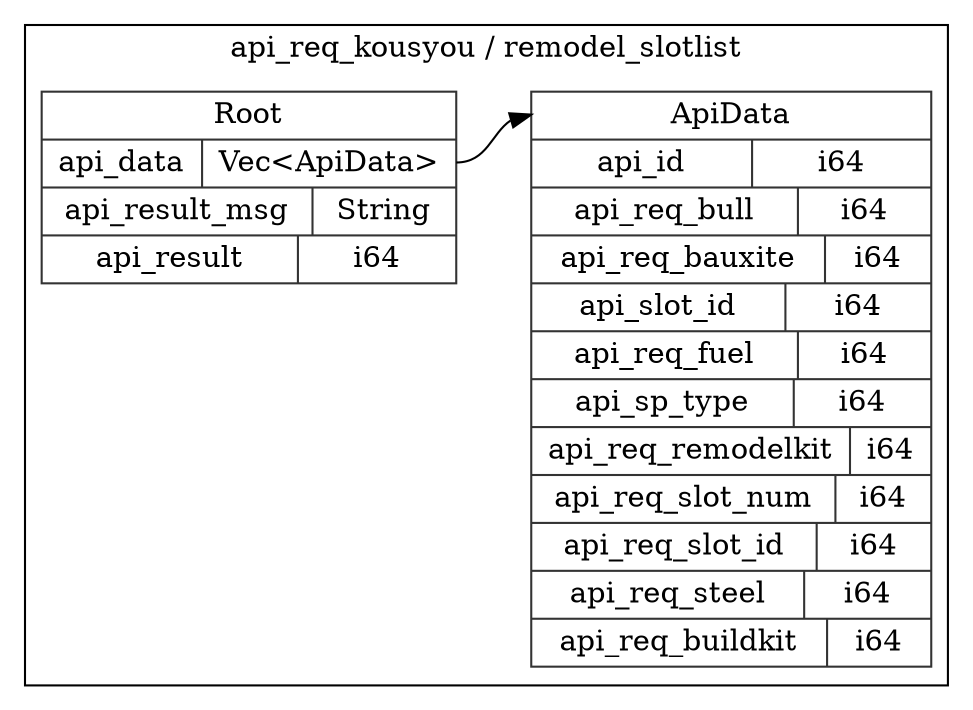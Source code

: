 digraph {
  rankdir=LR;
  subgraph cluster_0 {
    label="api_req_kousyou / remodel_slotlist";
    node [style="filled", color=white, style="solid", color=gray20];
    api_req_kousyou__remodel_slotlist__ApiData [label="<ApiData> ApiData  | { api_id | <api_id> i64 } | { api_req_bull | <api_req_bull> i64 } | { api_req_bauxite | <api_req_bauxite> i64 } | { api_slot_id | <api_slot_id> i64 } | { api_req_fuel | <api_req_fuel> i64 } | { api_sp_type | <api_sp_type> i64 } | { api_req_remodelkit | <api_req_remodelkit> i64 } | { api_req_slot_num | <api_req_slot_num> i64 } | { api_req_slot_id | <api_req_slot_id> i64 } | { api_req_steel | <api_req_steel> i64 } | { api_req_buildkit | <api_req_buildkit> i64 }", shape=record];
    api_req_kousyou__remodel_slotlist__Root [label="<Root> Root  | { api_data | <api_data> Vec\<ApiData\> } | { api_result_msg | <api_result_msg> String } | { api_result | <api_result> i64 }", shape=record];
    api_req_kousyou__remodel_slotlist__Root:api_data:e -> api_req_kousyou__remodel_slotlist__ApiData:ApiData:w;
  }
}
